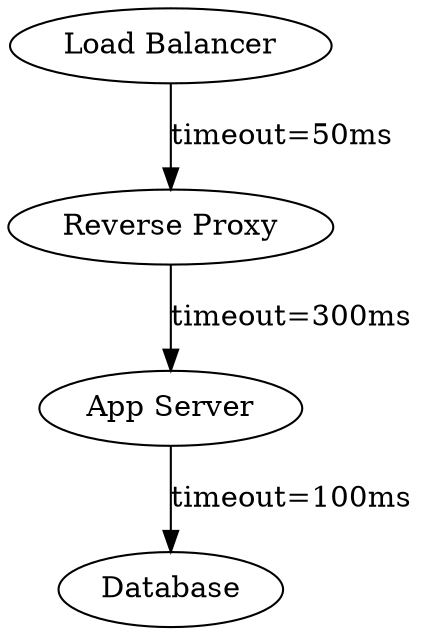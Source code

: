 digraph G {
  # Load Balancer
  node1 [label="Load Balancer" load=3] # ~ 1000/s
  node1 -> node2 [label="timeout=50ms" timeout=50]

  # Reverse Proxy
  node2 [label="Reverse Proxy" load=3] # ~ 1000/s
  node2 -> node3 [label="timeout=300ms" timeout=300]

  # App server
  node3 [label="App Server" load=100] # ~ 34/s
  node3 -> node4 [label="timeout=100ms" timeout=100]

  # Database
  node4 [label="Database" load=50] # ~ 70/s
}
